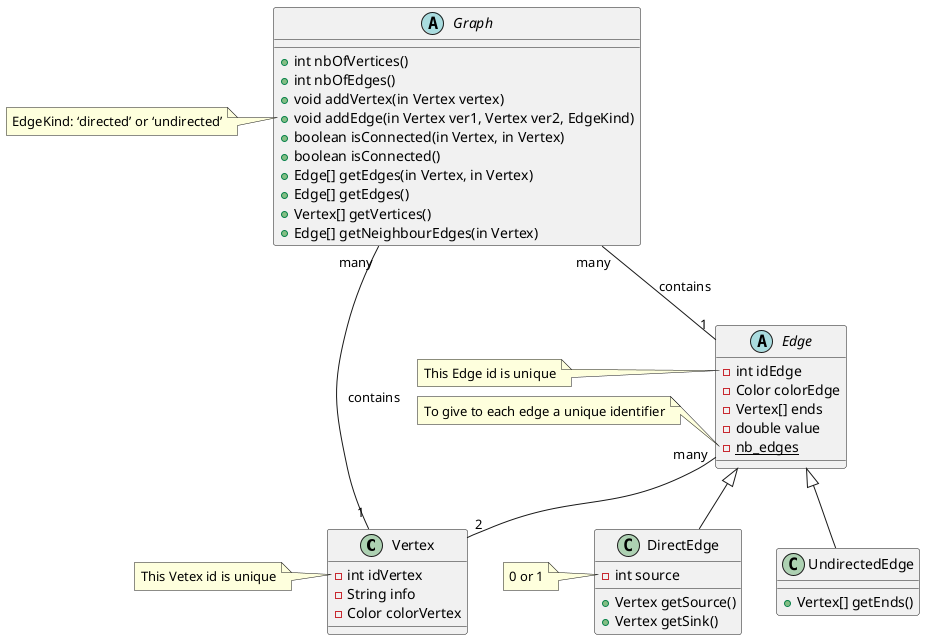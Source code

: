 @startuml graphe
skinparam actorStyle awesome
class Vertex {
    -int idVertex
    -String info
    -Color colorVertex
}
note left of Vertex::idVertex
  This Vetex id is unique
end note

abstract class Edge {
    -int idEdge
    -Color colorEdge
    -Vertex[] ends
    -double value
    -{static} nb_edges
}
note left of Edge::idEdge
  This Edge id is unique
end note


note left of Edge::nb_edges
  To give to each edge a unique identifier
end note

Edge "many" -- "2" Vertex

class UndirectedEdge extends Edge {
    +Vertex[] getEnds() 
}

class DirectEdge extends Edge {
    -int source
    +Vertex getSource()
    +Vertex getSink()
}

note left of DirectEdge::source
  0 or 1
end note

abstract class Graph {
    +int nbOfVertices()
    +int nbOfEdges()
    +void addVertex(in Vertex vertex)
    +void addEdge(in Vertex ver1, Vertex ver2, EdgeKind)
    +boolean isConnected(in Vertex, in Vertex)
    +boolean isConnected()
    +Edge[] getEdges(in Vertex, in Vertex)
    +Edge[] getEdges()
    +Vertex[] getVertices()
    +Edge[] getNeighbourEdges(in Vertex) 
}

Graph "many"--"1" Edge : contains 
Graph "many"--"1" Vertex : contains
note left of Graph::addEdge
   EdgeKind: ‘directed’ or ‘undirected’
end note

@enduml